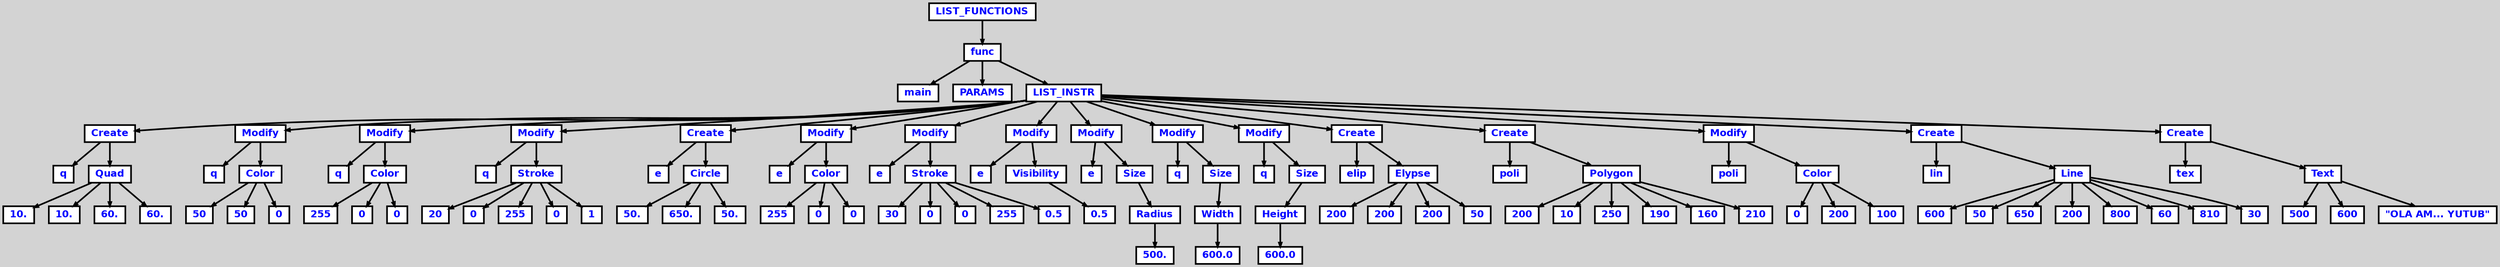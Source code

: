 digraph {

	ordering=out;
	ranksep=.4;
	bgcolor="lightgrey"; node [shape=box, fixedsize=false, fontsize=12, fontname="Helvetica-bold", fontcolor="blue"
		width=.25, height=.25, color="black", fillcolor="white", style="filled, solid, bold"];
	edge [arrowsize=.5, color="black", style="bold"]

  n0 [label="LIST_FUNCTIONS"];
  n1 [label="func"];
  n1 [label="func"];
  n2 [label="main"];
  n3 [label="PARAMS"];
  n4 [label="LIST_INSTR"];
  n4 [label="LIST_INSTR"];
  n5 [label="Create"];
  n5 [label="Create"];
  n6 [label="q"];
  n7 [label="Quad"];
  n7 [label="Quad"];
  n8 [label="10."];
  n9 [label="10."];
  n10 [label="60."];
  n11 [label="60."];
  n12 [label="Modify"];
  n12 [label="Modify"];
  n13 [label="q"];
  n14 [label="Color"];
  n14 [label="Color"];
  n15 [label="50"];
  n16 [label="50"];
  n17 [label="0"];
  n18 [label="Modify"];
  n18 [label="Modify"];
  n19 [label="q"];
  n20 [label="Color"];
  n20 [label="Color"];
  n21 [label="255"];
  n22 [label="0"];
  n23 [label="0"];
  n24 [label="Modify"];
  n24 [label="Modify"];
  n25 [label="q"];
  n26 [label="Stroke"];
  n26 [label="Stroke"];
  n27 [label="20"];
  n28 [label="0"];
  n29 [label="255"];
  n30 [label="0"];
  n31 [label="1"];
  n32 [label="Create"];
  n32 [label="Create"];
  n33 [label="e"];
  n34 [label="Circle"];
  n34 [label="Circle"];
  n35 [label="50."];
  n36 [label="650."];
  n37 [label="50."];
  n38 [label="Modify"];
  n38 [label="Modify"];
  n39 [label="e"];
  n40 [label="Color"];
  n40 [label="Color"];
  n41 [label="255"];
  n42 [label="0"];
  n43 [label="0"];
  n44 [label="Modify"];
  n44 [label="Modify"];
  n45 [label="e"];
  n46 [label="Stroke"];
  n46 [label="Stroke"];
  n47 [label="30"];
  n48 [label="0"];
  n49 [label="0"];
  n50 [label="255"];
  n51 [label="0.5"];
  n52 [label="Modify"];
  n52 [label="Modify"];
  n53 [label="e"];
  n54 [label="Visibility"];
  n54 [label="Visibility"];
  n55 [label="0.5"];
  n56 [label="Modify"];
  n56 [label="Modify"];
  n57 [label="e"];
  n58 [label="Size"];
  n58 [label="Size"];
  n59 [label="Radius"];
  n59 [label="Radius"];
  n60 [label="500."];
  n61 [label="Modify"];
  n61 [label="Modify"];
  n62 [label="q"];
  n63 [label="Size"];
  n63 [label="Size"];
  n64 [label="Width"];
  n64 [label="Width"];
  n65 [label="600.0"];
  n66 [label="Modify"];
  n66 [label="Modify"];
  n67 [label="q"];
  n68 [label="Size"];
  n68 [label="Size"];
  n69 [label="Height"];
  n69 [label="Height"];
  n70 [label="600.0"];
  n71 [label="Create"];
  n71 [label="Create"];
  n72 [label="elip"];
  n73 [label="Elypse"];
  n73 [label="Elypse"];
  n74 [label="200"];
  n75 [label="200"];
  n76 [label="200"];
  n77 [label="50"];
  n78 [label="Create"];
  n78 [label="Create"];
  n79 [label="poli"];
  n80 [label="Polygon"];
  n80 [label="Polygon"];
  n81 [label="200"];
  n82 [label="10"];
  n83 [label="250"];
  n84 [label="190"];
  n85 [label="160"];
  n86 [label="210"];
  n87 [label="Modify"];
  n87 [label="Modify"];
  n88 [label="poli"];
  n89 [label="Color"];
  n89 [label="Color"];
  n90 [label="0"];
  n91 [label="200"];
  n92 [label="100"];
  n93 [label="Create"];
  n93 [label="Create"];
  n94 [label="lin"];
  n95 [label="Line"];
  n95 [label="Line"];
  n96 [label="600"];
  n97 [label="50"];
  n98 [label="650"];
  n99 [label="200"];
  n100 [label="800"];
  n101 [label="60"];
  n102 [label="810"];
  n103 [label="30"];
  n104 [label="Create"];
  n104 [label="Create"];
  n105 [label="tex"];
  n106 [label="Text"];
  n106 [label="Text"];
  n107 [label="500"];
  n108 [label="600"];
  n109 [label="\"OLA AM... YUTUB\""];

  n0 -> n1 // "LIST_FUNCTIONS" -> "func"
  n1 -> n2 // "func" -> "main"
  n1 -> n3 // "func" -> "PARAMS"
  n1 -> n4 // "func" -> "LIST_INSTR"
  n4 -> n5 // "LIST_INSTR" -> "Create"
  n5 -> n6 // "Create" -> "q"
  n5 -> n7 // "Create" -> "Quad"
  n7 -> n8 // "Quad" -> "10."
  n7 -> n9 // "Quad" -> "10."
  n7 -> n10 // "Quad" -> "60."
  n7 -> n11 // "Quad" -> "60."
  n4 -> n12 // "LIST_INSTR" -> "Modify"
  n12 -> n13 // "Modify" -> "q"
  n12 -> n14 // "Modify" -> "Color"
  n14 -> n15 // "Color" -> "50"
  n14 -> n16 // "Color" -> "50"
  n14 -> n17 // "Color" -> "0"
  n4 -> n18 // "LIST_INSTR" -> "Modify"
  n18 -> n19 // "Modify" -> "q"
  n18 -> n20 // "Modify" -> "Color"
  n20 -> n21 // "Color" -> "255"
  n20 -> n22 // "Color" -> "0"
  n20 -> n23 // "Color" -> "0"
  n4 -> n24 // "LIST_INSTR" -> "Modify"
  n24 -> n25 // "Modify" -> "q"
  n24 -> n26 // "Modify" -> "Stroke"
  n26 -> n27 // "Stroke" -> "20"
  n26 -> n28 // "Stroke" -> "0"
  n26 -> n29 // "Stroke" -> "255"
  n26 -> n30 // "Stroke" -> "0"
  n26 -> n31 // "Stroke" -> "1"
  n4 -> n32 // "LIST_INSTR" -> "Create"
  n32 -> n33 // "Create" -> "e"
  n32 -> n34 // "Create" -> "Circle"
  n34 -> n35 // "Circle" -> "50."
  n34 -> n36 // "Circle" -> "650."
  n34 -> n37 // "Circle" -> "50."
  n4 -> n38 // "LIST_INSTR" -> "Modify"
  n38 -> n39 // "Modify" -> "e"
  n38 -> n40 // "Modify" -> "Color"
  n40 -> n41 // "Color" -> "255"
  n40 -> n42 // "Color" -> "0"
  n40 -> n43 // "Color" -> "0"
  n4 -> n44 // "LIST_INSTR" -> "Modify"
  n44 -> n45 // "Modify" -> "e"
  n44 -> n46 // "Modify" -> "Stroke"
  n46 -> n47 // "Stroke" -> "30"
  n46 -> n48 // "Stroke" -> "0"
  n46 -> n49 // "Stroke" -> "0"
  n46 -> n50 // "Stroke" -> "255"
  n46 -> n51 // "Stroke" -> "0.5"
  n4 -> n52 // "LIST_INSTR" -> "Modify"
  n52 -> n53 // "Modify" -> "e"
  n52 -> n54 // "Modify" -> "Visibility"
  n54 -> n55 // "Visibility" -> "0.5"
  n4 -> n56 // "LIST_INSTR" -> "Modify"
  n56 -> n57 // "Modify" -> "e"
  n56 -> n58 // "Modify" -> "Size"
  n58 -> n59 // "Size" -> "Radius"
  n59 -> n60 // "Radius" -> "500."
  n4 -> n61 // "LIST_INSTR" -> "Modify"
  n61 -> n62 // "Modify" -> "q"
  n61 -> n63 // "Modify" -> "Size"
  n63 -> n64 // "Size" -> "Width"
  n64 -> n65 // "Width" -> "600.0"
  n4 -> n66 // "LIST_INSTR" -> "Modify"
  n66 -> n67 // "Modify" -> "q"
  n66 -> n68 // "Modify" -> "Size"
  n68 -> n69 // "Size" -> "Height"
  n69 -> n70 // "Height" -> "600.0"
  n4 -> n71 // "LIST_INSTR" -> "Create"
  n71 -> n72 // "Create" -> "elip"
  n71 -> n73 // "Create" -> "Elypse"
  n73 -> n74 // "Elypse" -> "200"
  n73 -> n75 // "Elypse" -> "200"
  n73 -> n76 // "Elypse" -> "200"
  n73 -> n77 // "Elypse" -> "50"
  n4 -> n78 // "LIST_INSTR" -> "Create"
  n78 -> n79 // "Create" -> "poli"
  n78 -> n80 // "Create" -> "Polygon"
  n80 -> n81 // "Polygon" -> "200"
  n80 -> n82 // "Polygon" -> "10"
  n80 -> n83 // "Polygon" -> "250"
  n80 -> n84 // "Polygon" -> "190"
  n80 -> n85 // "Polygon" -> "160"
  n80 -> n86 // "Polygon" -> "210"
  n4 -> n87 // "LIST_INSTR" -> "Modify"
  n87 -> n88 // "Modify" -> "poli"
  n87 -> n89 // "Modify" -> "Color"
  n89 -> n90 // "Color" -> "0"
  n89 -> n91 // "Color" -> "200"
  n89 -> n92 // "Color" -> "100"
  n4 -> n93 // "LIST_INSTR" -> "Create"
  n93 -> n94 // "Create" -> "lin"
  n93 -> n95 // "Create" -> "Line"
  n95 -> n96 // "Line" -> "600"
  n95 -> n97 // "Line" -> "50"
  n95 -> n98 // "Line" -> "650"
  n95 -> n99 // "Line" -> "200"
  n95 -> n100 // "Line" -> "800"
  n95 -> n101 // "Line" -> "60"
  n95 -> n102 // "Line" -> "810"
  n95 -> n103 // "Line" -> "30"
  n4 -> n104 // "LIST_INSTR" -> "Create"
  n104 -> n105 // "Create" -> "tex"
  n104 -> n106 // "Create" -> "Text"
  n106 -> n107 // "Text" -> "500"
  n106 -> n108 // "Text" -> "600"
  n106 -> n109 // "Text" -> "\"OLA AM... YUTUB\""

}
